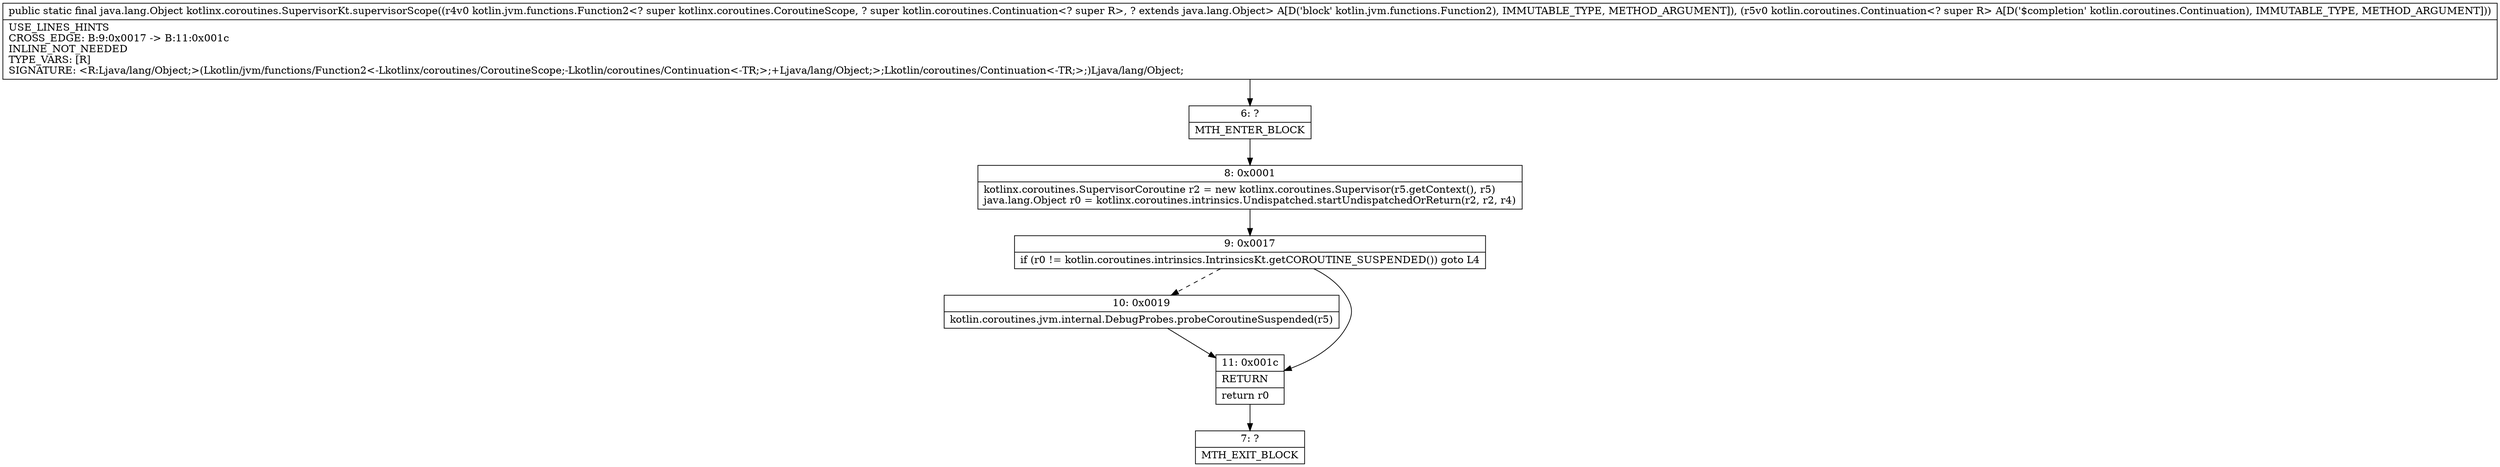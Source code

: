 digraph "CFG forkotlinx.coroutines.SupervisorKt.supervisorScope(Lkotlin\/jvm\/functions\/Function2;Lkotlin\/coroutines\/Continuation;)Ljava\/lang\/Object;" {
Node_6 [shape=record,label="{6\:\ ?|MTH_ENTER_BLOCK\l}"];
Node_8 [shape=record,label="{8\:\ 0x0001|kotlinx.coroutines.SupervisorCoroutine r2 = new kotlinx.coroutines.Supervisor(r5.getContext(), r5)\ljava.lang.Object r0 = kotlinx.coroutines.intrinsics.Undispatched.startUndispatchedOrReturn(r2, r2, r4)\l}"];
Node_9 [shape=record,label="{9\:\ 0x0017|if (r0 != kotlin.coroutines.intrinsics.IntrinsicsKt.getCOROUTINE_SUSPENDED()) goto L4\l}"];
Node_10 [shape=record,label="{10\:\ 0x0019|kotlin.coroutines.jvm.internal.DebugProbes.probeCoroutineSuspended(r5)\l}"];
Node_11 [shape=record,label="{11\:\ 0x001c|RETURN\l|return r0\l}"];
Node_7 [shape=record,label="{7\:\ ?|MTH_EXIT_BLOCK\l}"];
MethodNode[shape=record,label="{public static final java.lang.Object kotlinx.coroutines.SupervisorKt.supervisorScope((r4v0 kotlin.jvm.functions.Function2\<? super kotlinx.coroutines.CoroutineScope, ? super kotlin.coroutines.Continuation\<? super R\>, ? extends java.lang.Object\> A[D('block' kotlin.jvm.functions.Function2), IMMUTABLE_TYPE, METHOD_ARGUMENT]), (r5v0 kotlin.coroutines.Continuation\<? super R\> A[D('$completion' kotlin.coroutines.Continuation), IMMUTABLE_TYPE, METHOD_ARGUMENT]))  | USE_LINES_HINTS\lCROSS_EDGE: B:9:0x0017 \-\> B:11:0x001c\lINLINE_NOT_NEEDED\lTYPE_VARS: [R]\lSIGNATURE: \<R:Ljava\/lang\/Object;\>(Lkotlin\/jvm\/functions\/Function2\<\-Lkotlinx\/coroutines\/CoroutineScope;\-Lkotlin\/coroutines\/Continuation\<\-TR;\>;+Ljava\/lang\/Object;\>;Lkotlin\/coroutines\/Continuation\<\-TR;\>;)Ljava\/lang\/Object;\l}"];
MethodNode -> Node_6;Node_6 -> Node_8;
Node_8 -> Node_9;
Node_9 -> Node_10[style=dashed];
Node_9 -> Node_11;
Node_10 -> Node_11;
Node_11 -> Node_7;
}

